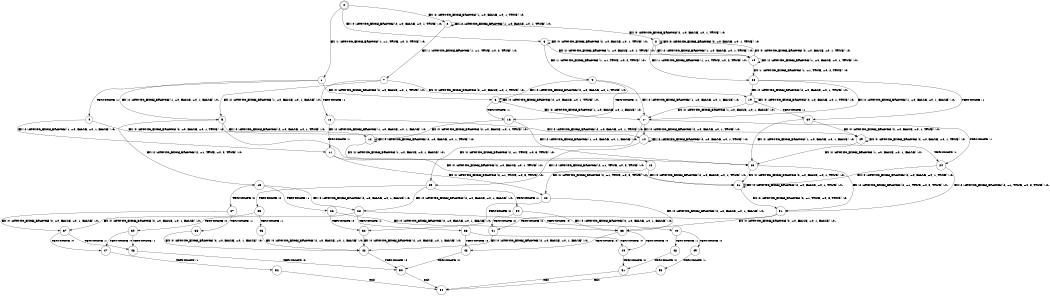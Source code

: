 digraph BCG {
size = "7, 10.5";
center = TRUE;
node [shape = circle];
0 [peripheries = 2];
0 -> 1 [label = "EX !1 !ATOMIC_EXCH_BRANCH (1, +1, TRUE, +0, 2, TRUE) !:0:"];
0 -> 2 [label = "EX !2 !ATOMIC_EXCH_BRANCH (1, +0, FALSE, +0, 1, TRUE) !:0:"];
0 -> 3 [label = "EX !0 !ATOMIC_EXCH_BRANCH (2, +0, FALSE, +0, 1, TRUE) !:0:"];
1 -> 4 [label = "TERMINATE !1"];
1 -> 5 [label = "EX !2 !ATOMIC_EXCH_BRANCH (1, +0, FALSE, +0, 1, FALSE) !:0:"];
1 -> 6 [label = "EX !0 !ATOMIC_EXCH_BRANCH (2, +0, FALSE, +0, 1, TRUE) !:0:"];
2 -> 7 [label = "EX !1 !ATOMIC_EXCH_BRANCH (1, +1, TRUE, +0, 2, TRUE) !:0:"];
2 -> 8 [label = "EX !0 !ATOMIC_EXCH_BRANCH (2, +0, FALSE, +0, 1, TRUE) !:0:"];
2 -> 2 [label = "EX !2 !ATOMIC_EXCH_BRANCH (1, +0, FALSE, +0, 1, TRUE) !:0:"];
3 -> 9 [label = "EX !1 !ATOMIC_EXCH_BRANCH (1, +1, TRUE, +0, 2, TRUE) !:0:"];
3 -> 10 [label = "EX !2 !ATOMIC_EXCH_BRANCH (1, +0, FALSE, +0, 1, TRUE) !:0:"];
3 -> 3 [label = "EX !0 !ATOMIC_EXCH_BRANCH (2, +0, FALSE, +0, 1, TRUE) !:0:"];
4 -> 11 [label = "EX !2 !ATOMIC_EXCH_BRANCH (1, +0, FALSE, +0, 1, FALSE) !:0:"];
4 -> 12 [label = "EX !0 !ATOMIC_EXCH_BRANCH (2, +0, FALSE, +0, 1, TRUE) !:0:"];
5 -> 13 [label = "TERMINATE !1"];
5 -> 14 [label = "EX !0 !ATOMIC_EXCH_BRANCH (2, +0, FALSE, +0, 1, TRUE) !:0:"];
5 -> 15 [label = "EX !2 !ATOMIC_EXCH_BRANCH (2, +1, TRUE, +0, 3, TRUE) !:0:"];
6 -> 16 [label = "TERMINATE !1"];
6 -> 17 [label = "EX !2 !ATOMIC_EXCH_BRANCH (1, +0, FALSE, +0, 1, FALSE) !:0:"];
6 -> 6 [label = "EX !0 !ATOMIC_EXCH_BRANCH (2, +0, FALSE, +0, 1, TRUE) !:0:"];
7 -> 18 [label = "TERMINATE !1"];
7 -> 19 [label = "EX !0 !ATOMIC_EXCH_BRANCH (2, +0, FALSE, +0, 1, TRUE) !:0:"];
7 -> 5 [label = "EX !2 !ATOMIC_EXCH_BRANCH (1, +0, FALSE, +0, 1, FALSE) !:0:"];
8 -> 20 [label = "EX !1 !ATOMIC_EXCH_BRANCH (1, +1, TRUE, +0, 2, TRUE) !:0:"];
8 -> 10 [label = "EX !2 !ATOMIC_EXCH_BRANCH (1, +0, FALSE, +0, 1, TRUE) !:0:"];
8 -> 8 [label = "EX !0 !ATOMIC_EXCH_BRANCH (2, +0, FALSE, +0, 1, TRUE) !:0:"];
9 -> 16 [label = "TERMINATE !1"];
9 -> 17 [label = "EX !2 !ATOMIC_EXCH_BRANCH (1, +0, FALSE, +0, 1, FALSE) !:0:"];
9 -> 6 [label = "EX !0 !ATOMIC_EXCH_BRANCH (2, +0, FALSE, +0, 1, TRUE) !:0:"];
10 -> 20 [label = "EX !1 !ATOMIC_EXCH_BRANCH (1, +1, TRUE, +0, 2, TRUE) !:0:"];
10 -> 10 [label = "EX !2 !ATOMIC_EXCH_BRANCH (1, +0, FALSE, +0, 1, TRUE) !:0:"];
10 -> 8 [label = "EX !0 !ATOMIC_EXCH_BRANCH (2, +0, FALSE, +0, 1, TRUE) !:0:"];
11 -> 21 [label = "EX !0 !ATOMIC_EXCH_BRANCH (2, +0, FALSE, +0, 1, TRUE) !:0:"];
11 -> 22 [label = "EX !2 !ATOMIC_EXCH_BRANCH (2, +1, TRUE, +0, 3, TRUE) !:0:"];
12 -> 23 [label = "EX !2 !ATOMIC_EXCH_BRANCH (1, +0, FALSE, +0, 1, FALSE) !:0:"];
12 -> 12 [label = "EX !0 !ATOMIC_EXCH_BRANCH (2, +0, FALSE, +0, 1, TRUE) !:0:"];
13 -> 21 [label = "EX !0 !ATOMIC_EXCH_BRANCH (2, +0, FALSE, +0, 1, TRUE) !:0:"];
13 -> 22 [label = "EX !2 !ATOMIC_EXCH_BRANCH (2, +1, TRUE, +0, 3, TRUE) !:0:"];
14 -> 24 [label = "TERMINATE !1"];
14 -> 25 [label = "EX !2 !ATOMIC_EXCH_BRANCH (2, +1, TRUE, +0, 3, TRUE) !:0:"];
14 -> 14 [label = "EX !0 !ATOMIC_EXCH_BRANCH (2, +0, FALSE, +0, 1, TRUE) !:0:"];
15 -> 26 [label = "TERMINATE !1"];
15 -> 27 [label = "TERMINATE !2"];
15 -> 28 [label = "EX !0 !ATOMIC_EXCH_BRANCH (2, +0, FALSE, +0, 1, FALSE) !:0:"];
16 -> 23 [label = "EX !2 !ATOMIC_EXCH_BRANCH (1, +0, FALSE, +0, 1, FALSE) !:0:"];
16 -> 12 [label = "EX !0 !ATOMIC_EXCH_BRANCH (2, +0, FALSE, +0, 1, TRUE) !:0:"];
17 -> 24 [label = "TERMINATE !1"];
17 -> 25 [label = "EX !2 !ATOMIC_EXCH_BRANCH (2, +1, TRUE, +0, 3, TRUE) !:0:"];
17 -> 14 [label = "EX !0 !ATOMIC_EXCH_BRANCH (2, +0, FALSE, +0, 1, TRUE) !:0:"];
18 -> 29 [label = "EX !0 !ATOMIC_EXCH_BRANCH (2, +0, FALSE, +0, 1, TRUE) !:0:"];
18 -> 11 [label = "EX !2 !ATOMIC_EXCH_BRANCH (1, +0, FALSE, +0, 1, FALSE) !:0:"];
19 -> 30 [label = "TERMINATE !1"];
19 -> 17 [label = "EX !2 !ATOMIC_EXCH_BRANCH (1, +0, FALSE, +0, 1, FALSE) !:0:"];
19 -> 19 [label = "EX !0 !ATOMIC_EXCH_BRANCH (2, +0, FALSE, +0, 1, TRUE) !:0:"];
20 -> 30 [label = "TERMINATE !1"];
20 -> 17 [label = "EX !2 !ATOMIC_EXCH_BRANCH (1, +0, FALSE, +0, 1, FALSE) !:0:"];
20 -> 19 [label = "EX !0 !ATOMIC_EXCH_BRANCH (2, +0, FALSE, +0, 1, TRUE) !:0:"];
21 -> 31 [label = "EX !2 !ATOMIC_EXCH_BRANCH (2, +1, TRUE, +0, 3, TRUE) !:0:"];
21 -> 21 [label = "EX !0 !ATOMIC_EXCH_BRANCH (2, +0, FALSE, +0, 1, TRUE) !:0:"];
22 -> 32 [label = "TERMINATE !2"];
22 -> 33 [label = "EX !0 !ATOMIC_EXCH_BRANCH (2, +0, FALSE, +0, 1, FALSE) !:0:"];
23 -> 31 [label = "EX !2 !ATOMIC_EXCH_BRANCH (2, +1, TRUE, +0, 3, TRUE) !:0:"];
23 -> 21 [label = "EX !0 !ATOMIC_EXCH_BRANCH (2, +0, FALSE, +0, 1, TRUE) !:0:"];
24 -> 31 [label = "EX !2 !ATOMIC_EXCH_BRANCH (2, +1, TRUE, +0, 3, TRUE) !:0:"];
24 -> 21 [label = "EX !0 !ATOMIC_EXCH_BRANCH (2, +0, FALSE, +0, 1, TRUE) !:0:"];
25 -> 34 [label = "TERMINATE !1"];
25 -> 35 [label = "TERMINATE !2"];
25 -> 28 [label = "EX !0 !ATOMIC_EXCH_BRANCH (2, +0, FALSE, +0, 1, FALSE) !:0:"];
26 -> 32 [label = "TERMINATE !2"];
26 -> 33 [label = "EX !0 !ATOMIC_EXCH_BRANCH (2, +0, FALSE, +0, 1, FALSE) !:0:"];
27 -> 36 [label = "TERMINATE !1"];
27 -> 37 [label = "EX !0 !ATOMIC_EXCH_BRANCH (2, +0, FALSE, +0, 1, FALSE) !:0:"];
28 -> 38 [label = "TERMINATE !1"];
28 -> 39 [label = "TERMINATE !2"];
28 -> 40 [label = "TERMINATE !0"];
29 -> 23 [label = "EX !2 !ATOMIC_EXCH_BRANCH (1, +0, FALSE, +0, 1, FALSE) !:0:"];
29 -> 29 [label = "EX !0 !ATOMIC_EXCH_BRANCH (2, +0, FALSE, +0, 1, TRUE) !:0:"];
30 -> 23 [label = "EX !2 !ATOMIC_EXCH_BRANCH (1, +0, FALSE, +0, 1, FALSE) !:0:"];
30 -> 29 [label = "EX !0 !ATOMIC_EXCH_BRANCH (2, +0, FALSE, +0, 1, TRUE) !:0:"];
31 -> 41 [label = "TERMINATE !2"];
31 -> 33 [label = "EX !0 !ATOMIC_EXCH_BRANCH (2, +0, FALSE, +0, 1, FALSE) !:0:"];
32 -> 42 [label = "EX !0 !ATOMIC_EXCH_BRANCH (2, +0, FALSE, +0, 1, FALSE) !:0:"];
33 -> 43 [label = "TERMINATE !2"];
33 -> 44 [label = "TERMINATE !0"];
34 -> 41 [label = "TERMINATE !2"];
34 -> 33 [label = "EX !0 !ATOMIC_EXCH_BRANCH (2, +0, FALSE, +0, 1, FALSE) !:0:"];
35 -> 45 [label = "TERMINATE !1"];
35 -> 37 [label = "EX !0 !ATOMIC_EXCH_BRANCH (2, +0, FALSE, +0, 1, FALSE) !:0:"];
36 -> 42 [label = "EX !0 !ATOMIC_EXCH_BRANCH (2, +0, FALSE, +0, 1, FALSE) !:0:"];
37 -> 46 [label = "TERMINATE !1"];
37 -> 47 [label = "TERMINATE !0"];
38 -> 43 [label = "TERMINATE !2"];
38 -> 44 [label = "TERMINATE !0"];
39 -> 46 [label = "TERMINATE !1"];
39 -> 47 [label = "TERMINATE !0"];
40 -> 48 [label = "TERMINATE !1"];
40 -> 49 [label = "TERMINATE !2"];
41 -> 42 [label = "EX !0 !ATOMIC_EXCH_BRANCH (2, +0, FALSE, +0, 1, FALSE) !:0:"];
42 -> 50 [label = "TERMINATE !0"];
43 -> 50 [label = "TERMINATE !0"];
44 -> 51 [label = "TERMINATE !2"];
45 -> 42 [label = "EX !0 !ATOMIC_EXCH_BRANCH (2, +0, FALSE, +0, 1, FALSE) !:0:"];
46 -> 50 [label = "TERMINATE !0"];
47 -> 52 [label = "TERMINATE !1"];
48 -> 51 [label = "TERMINATE !2"];
49 -> 53 [label = "TERMINATE !1"];
50 -> 54 [label = "exit"];
51 -> 54 [label = "exit"];
52 -> 54 [label = "exit"];
53 -> 54 [label = "exit"];
}
